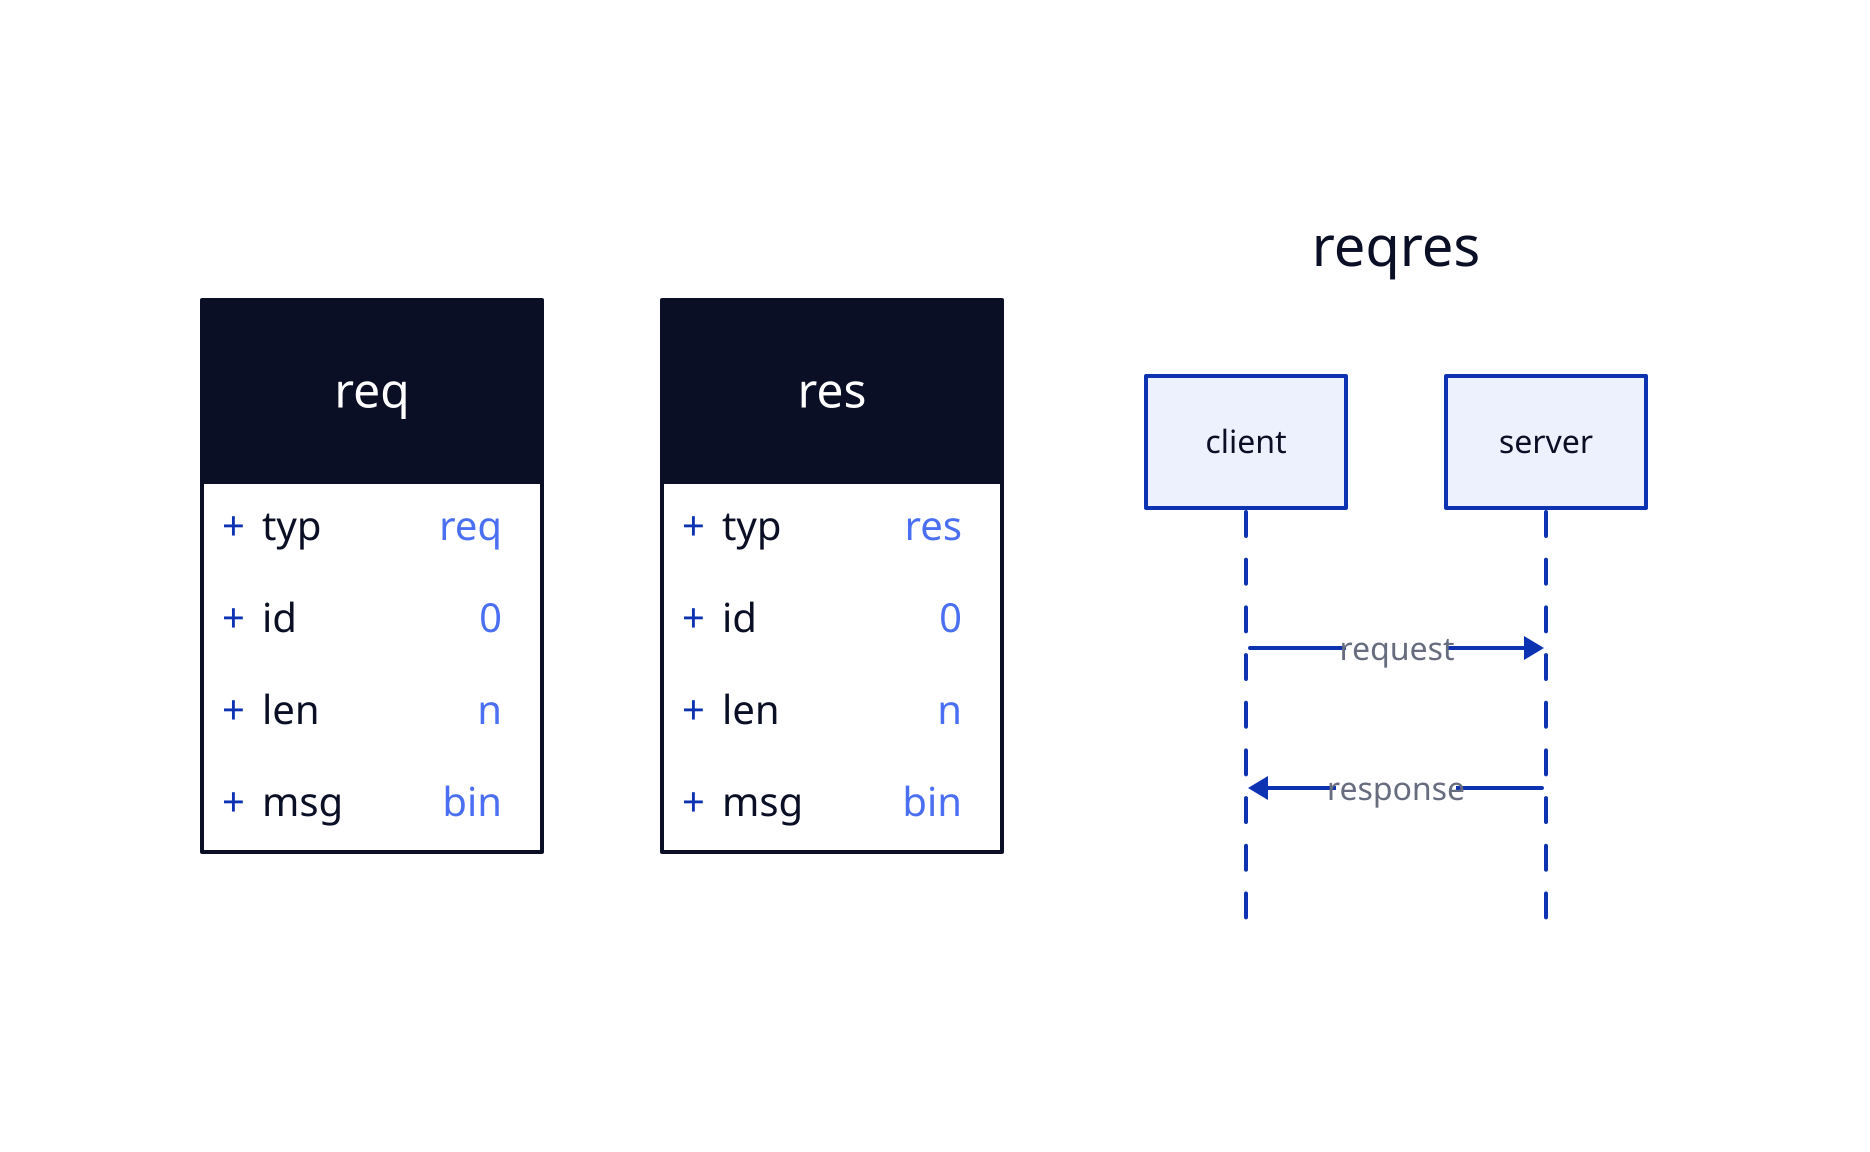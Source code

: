 vars: {
    d2-config: {
#         layout-engine: dagre
        layout-engine: elk
#         layout-engine: tala
    }
}

direction: down

req: {
    shape: "class"
    typ: req
    id: 0
    len: n
    msg: bin
}

res: {
    shape: "class"
    typ: res
    id: 0
    len: n
    msg: bin
}

reqres: {
    shape: sequence_diagram

    client -> server: request
    server -> client: response
}
